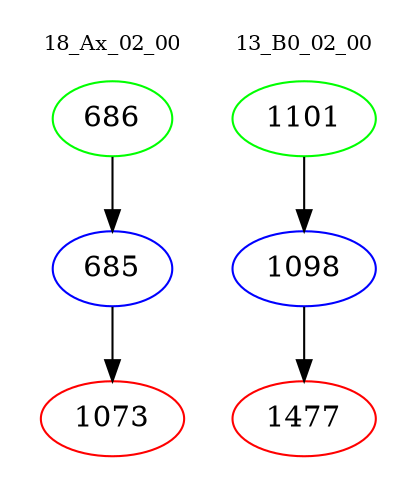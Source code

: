 digraph{
subgraph cluster_0 {
color = white
label = "18_Ax_02_00";
fontsize=10;
T0_686 [label="686", color="green"]
T0_686 -> T0_685 [color="black"]
T0_685 [label="685", color="blue"]
T0_685 -> T0_1073 [color="black"]
T0_1073 [label="1073", color="red"]
}
subgraph cluster_1 {
color = white
label = "13_B0_02_00";
fontsize=10;
T1_1101 [label="1101", color="green"]
T1_1101 -> T1_1098 [color="black"]
T1_1098 [label="1098", color="blue"]
T1_1098 -> T1_1477 [color="black"]
T1_1477 [label="1477", color="red"]
}
}
